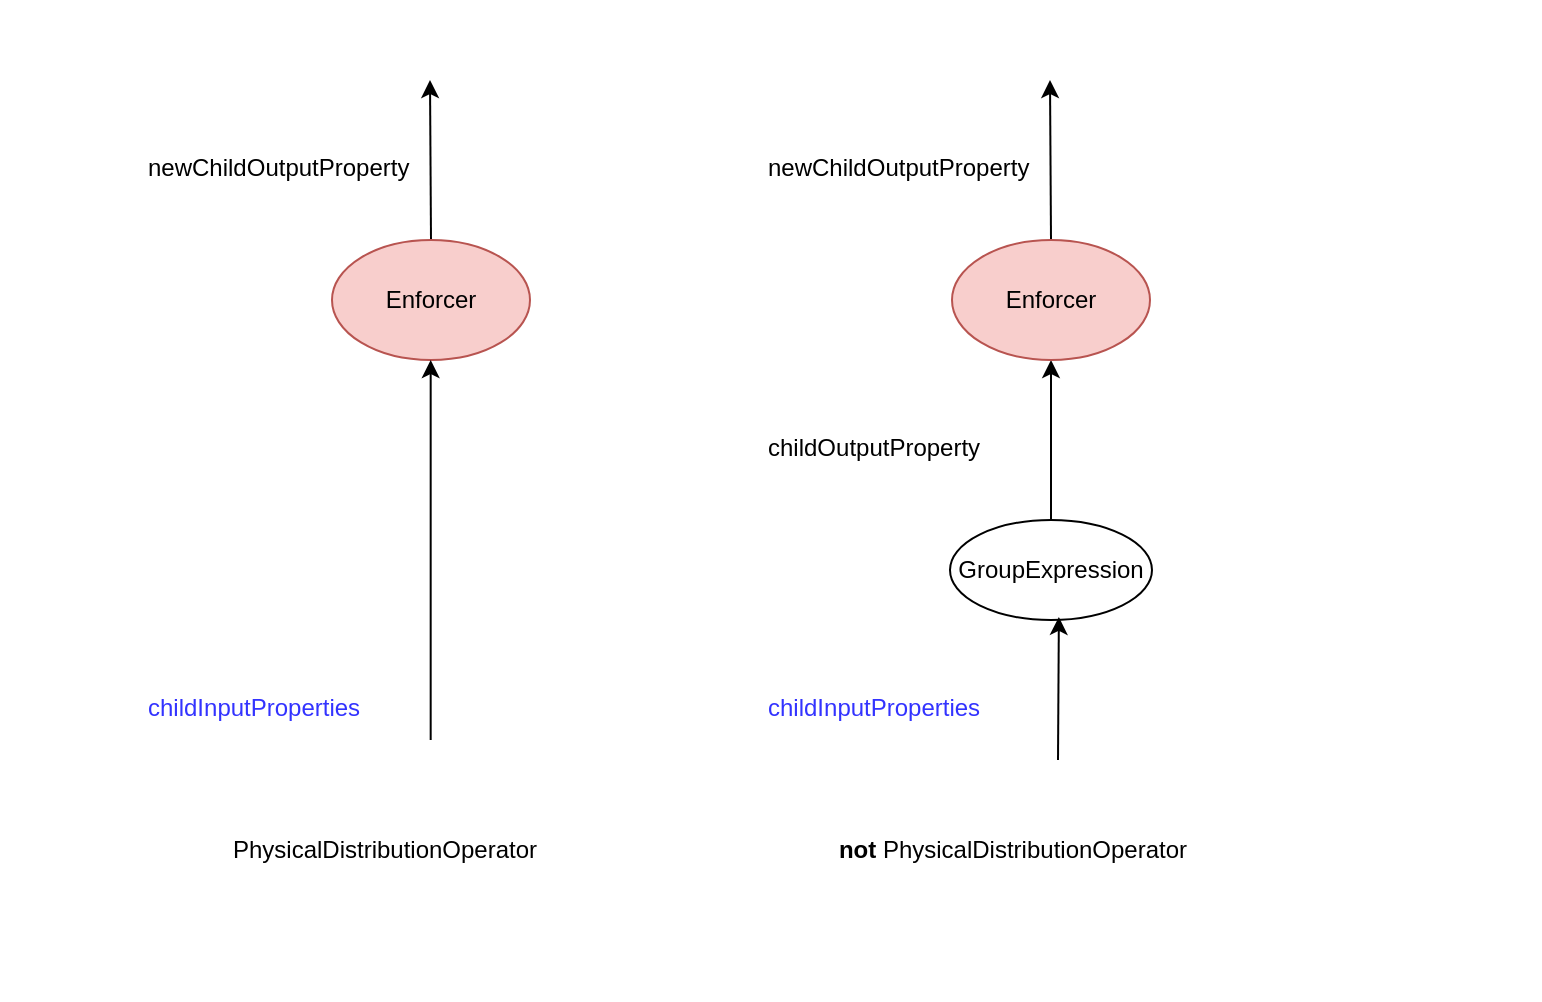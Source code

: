 <mxfile version="22.0.6" type="device">
  <diagram name="第 1 页" id="JUY3l75gVSZa1dXQ9PH2">
    <mxGraphModel dx="1363" dy="926" grid="1" gridSize="10" guides="1" tooltips="1" connect="1" arrows="1" fold="1" page="1" pageScale="1" pageWidth="827" pageHeight="1169" math="0" shadow="0">
      <root>
        <mxCell id="0" />
        <mxCell id="1" parent="0" />
        <mxCell id="jSpVKW4IHQEHr9phlSWN-4" style="edgeStyle=orthogonalEdgeStyle;rounded=0;orthogonalLoop=1;jettySize=auto;html=1;exitX=0.5;exitY=0;exitDx=0;exitDy=0;entryX=0.5;entryY=1;entryDx=0;entryDy=0;" edge="1" parent="1" source="jSpVKW4IHQEHr9phlSWN-1" target="jSpVKW4IHQEHr9phlSWN-2">
          <mxGeometry relative="1" as="geometry" />
        </mxCell>
        <mxCell id="jSpVKW4IHQEHr9phlSWN-1" value="GroupExpression" style="ellipse;whiteSpace=wrap;html=1;" vertex="1" parent="1">
          <mxGeometry x="503" y="530" width="101" height="50" as="geometry" />
        </mxCell>
        <mxCell id="jSpVKW4IHQEHr9phlSWN-11" style="edgeStyle=orthogonalEdgeStyle;rounded=0;orthogonalLoop=1;jettySize=auto;html=1;exitX=0.5;exitY=0;exitDx=0;exitDy=0;" edge="1" parent="1" source="jSpVKW4IHQEHr9phlSWN-2">
          <mxGeometry relative="1" as="geometry">
            <mxPoint x="553" y="310" as="targetPoint" />
          </mxGeometry>
        </mxCell>
        <mxCell id="jSpVKW4IHQEHr9phlSWN-2" value="Enforcer" style="ellipse;whiteSpace=wrap;html=1;fillColor=#f8cecc;strokeColor=#b85450;" vertex="1" parent="1">
          <mxGeometry x="504" y="390" width="99" height="60" as="geometry" />
        </mxCell>
        <mxCell id="jSpVKW4IHQEHr9phlSWN-5" value="childOutputProperty" style="text;whiteSpace=wrap;" vertex="1" parent="1">
          <mxGeometry x="410" y="480" width="120" height="25" as="geometry" />
        </mxCell>
        <mxCell id="jSpVKW4IHQEHr9phlSWN-7" value="newChildOutputProperty" style="text;whiteSpace=wrap;" vertex="1" parent="1">
          <mxGeometry x="410" y="340" width="130" height="25" as="geometry" />
        </mxCell>
        <mxCell id="jSpVKW4IHQEHr9phlSWN-16" value="childInputProperties" style="text;whiteSpace=wrap;fontColor=#3333FF;" vertex="1" parent="1">
          <mxGeometry x="410" y="610" width="120" height="25" as="geometry" />
        </mxCell>
        <mxCell id="jSpVKW4IHQEHr9phlSWN-20" style="edgeStyle=orthogonalEdgeStyle;rounded=0;orthogonalLoop=1;jettySize=auto;html=1;exitX=0.5;exitY=0;exitDx=0;exitDy=0;" edge="1" parent="1" source="jSpVKW4IHQEHr9phlSWN-21">
          <mxGeometry relative="1" as="geometry">
            <mxPoint x="243" y="310" as="targetPoint" />
          </mxGeometry>
        </mxCell>
        <mxCell id="jSpVKW4IHQEHr9phlSWN-21" value="Enforcer" style="ellipse;whiteSpace=wrap;html=1;fillColor=#f8cecc;strokeColor=#b85450;" vertex="1" parent="1">
          <mxGeometry x="194" y="390" width="99" height="60" as="geometry" />
        </mxCell>
        <mxCell id="jSpVKW4IHQEHr9phlSWN-23" value="newChildOutputProperty" style="text;whiteSpace=wrap;" vertex="1" parent="1">
          <mxGeometry x="100" y="340" width="130" height="25" as="geometry" />
        </mxCell>
        <mxCell id="jSpVKW4IHQEHr9phlSWN-24" value="childInputProperties" style="text;whiteSpace=wrap;fontColor=#3333FF;" vertex="1" parent="1">
          <mxGeometry x="100" y="610" width="120" height="25" as="geometry" />
        </mxCell>
        <mxCell id="jSpVKW4IHQEHr9phlSWN-33" style="edgeStyle=orthogonalEdgeStyle;rounded=0;orthogonalLoop=1;jettySize=auto;html=1;" edge="1" parent="1">
          <mxGeometry relative="1" as="geometry">
            <mxPoint x="243.34" y="640" as="sourcePoint" />
            <mxPoint x="243.34" y="450" as="targetPoint" />
          </mxGeometry>
        </mxCell>
        <mxCell id="jSpVKW4IHQEHr9phlSWN-34" value="" style="endArrow=classic;html=1;rounded=0;entryX=0.539;entryY=0.969;entryDx=0;entryDy=0;entryPerimeter=0;" edge="1" parent="1" target="jSpVKW4IHQEHr9phlSWN-1">
          <mxGeometry width="50" height="50" relative="1" as="geometry">
            <mxPoint x="557" y="650" as="sourcePoint" />
            <mxPoint x="578.5" y="635" as="targetPoint" />
          </mxGeometry>
        </mxCell>
        <mxCell id="jSpVKW4IHQEHr9phlSWN-36" value="PhysicalDistributionOperator" style="text;html=1;align=center;verticalAlign=middle;resizable=0;points=[];autosize=1;strokeColor=none;fillColor=none;" vertex="1" parent="1">
          <mxGeometry x="130" y="680" width="180" height="30" as="geometry" />
        </mxCell>
        <mxCell id="jSpVKW4IHQEHr9phlSWN-37" value="&lt;b&gt;not&lt;/b&gt; PhysicalDistributionOperator" style="text;html=1;align=center;verticalAlign=middle;resizable=0;points=[];autosize=1;strokeColor=none;fillColor=none;" vertex="1" parent="1">
          <mxGeometry x="434" y="680" width="200" height="30" as="geometry" />
        </mxCell>
        <mxCell id="jSpVKW4IHQEHr9phlSWN-38" value="" style="rounded=1;whiteSpace=wrap;html=1;fillColor=none;dashed=1;strokeColor=none;" vertex="1" parent="1">
          <mxGeometry x="28" y="270" width="770" height="500" as="geometry" />
        </mxCell>
      </root>
    </mxGraphModel>
  </diagram>
</mxfile>
